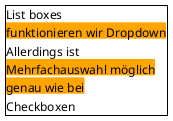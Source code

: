 @startsalt
{+
  List boxes
  <back:orange>funktionieren wir Dropdown</back>
  Allerdings ist
  <back:orange>Mehrfachauswahl möglich</back>
  <back:orange>genau wie bei</back>
  Checkboxen
}
@endsalt